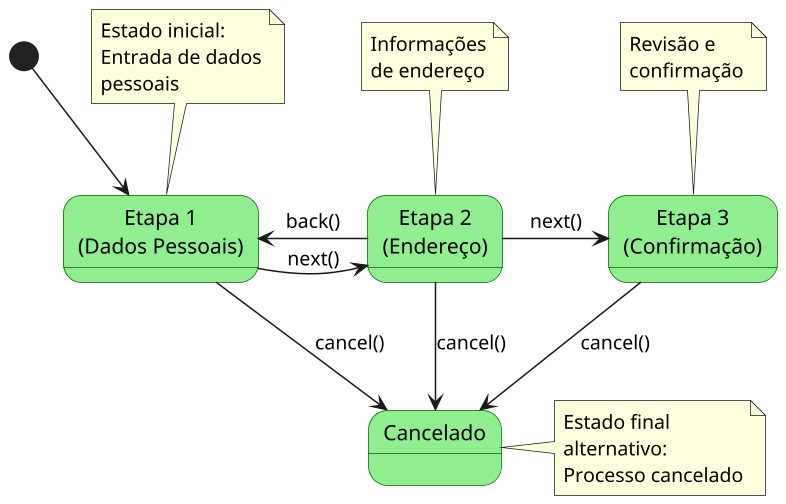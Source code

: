 @startuml
scale 1.5
skinparam StateAttributeIconSize 0

' Define estados
[*] --> Etapa1

state "Etapa 1\n(Dados Pessoais)" as Etapa1
state "Etapa 2\n(Endereço)" as Etapa2
state "Etapa 3\n(Confirmação)" as Etapa3
state "Cancelado" as Cancelado

' Transições principais
Etapa1 -right-> Etapa2 : next()
Etapa2 -left-> Etapa1 : back()
Etapa2 -right-> Etapa3 : next()

' Transições de cancelamento
Etapa1 -down-> Cancelado : cancel()
Etapa2 -down-> Cancelado : cancel()
Etapa3 -down-> Cancelado : cancel()

' Notas explicativas
note top of Etapa1
  Estado inicial:
  Entrada de dados
  pessoais
end note

note top of Etapa2
  Informações
  de endereço
end note

note top of Etapa3
  Revisão e
  confirmação
end note

note right of Cancelado
  Estado final
  alternativo:
  Processo cancelado
end note

' Formatação
skinparam state {
  BackgroundColor LightGreen
  BorderColor DarkGreen
  FontSize 14
}

' Ajuste do layout
skinparam {
  ArrowColor DarkGreen
  ArrowThickness 2
}

' Transições de cancelamento em vermelho
skinparam arrow {
  MessageAlign center
}

@enduml
